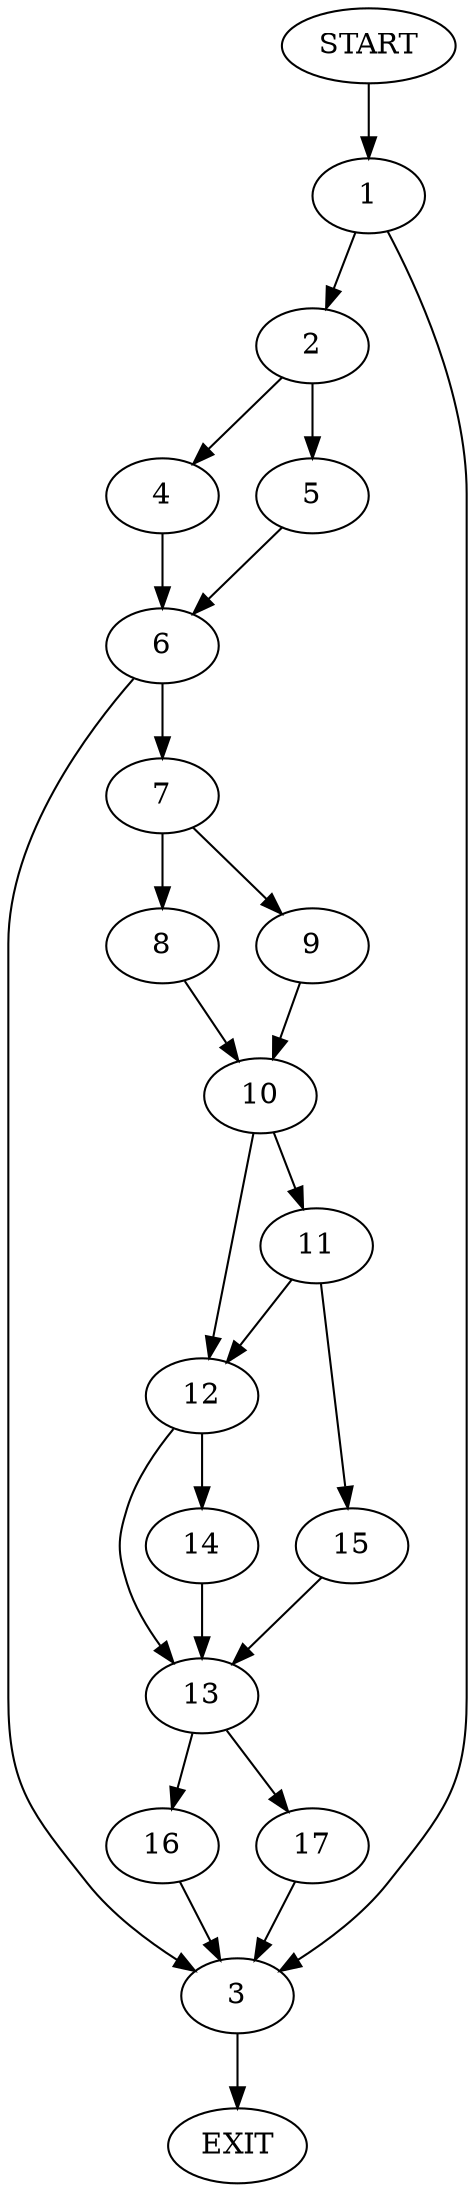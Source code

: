 digraph {
0 [label="START"]
18 [label="EXIT"]
0 -> 1
1 -> 2
1 -> 3
3 -> 18
2 -> 4
2 -> 5
4 -> 6
5 -> 6
6 -> 7
6 -> 3
7 -> 8
7 -> 9
8 -> 10
9 -> 10
10 -> 11
10 -> 12
12 -> 13
12 -> 14
11 -> 15
11 -> 12
15 -> 13
13 -> 16
13 -> 17
14 -> 13
17 -> 3
16 -> 3
}
